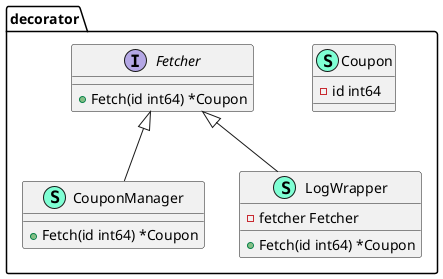@startuml
namespace decorator {
    class Coupon << (S,Aquamarine) >> {
        - id int64

    }
    class CouponManager << (S,Aquamarine) >> {
        + Fetch(id int64) *Coupon

    }
    interface Fetcher  {
        + Fetch(id int64) *Coupon

    }
    class LogWrapper << (S,Aquamarine) >> {
        - fetcher Fetcher

        + Fetch(id int64) *Coupon

    }
}

"decorator.Fetcher" <|-- "decorator.CouponManager"
"decorator.Fetcher" <|-- "decorator.LogWrapper"

@enduml
